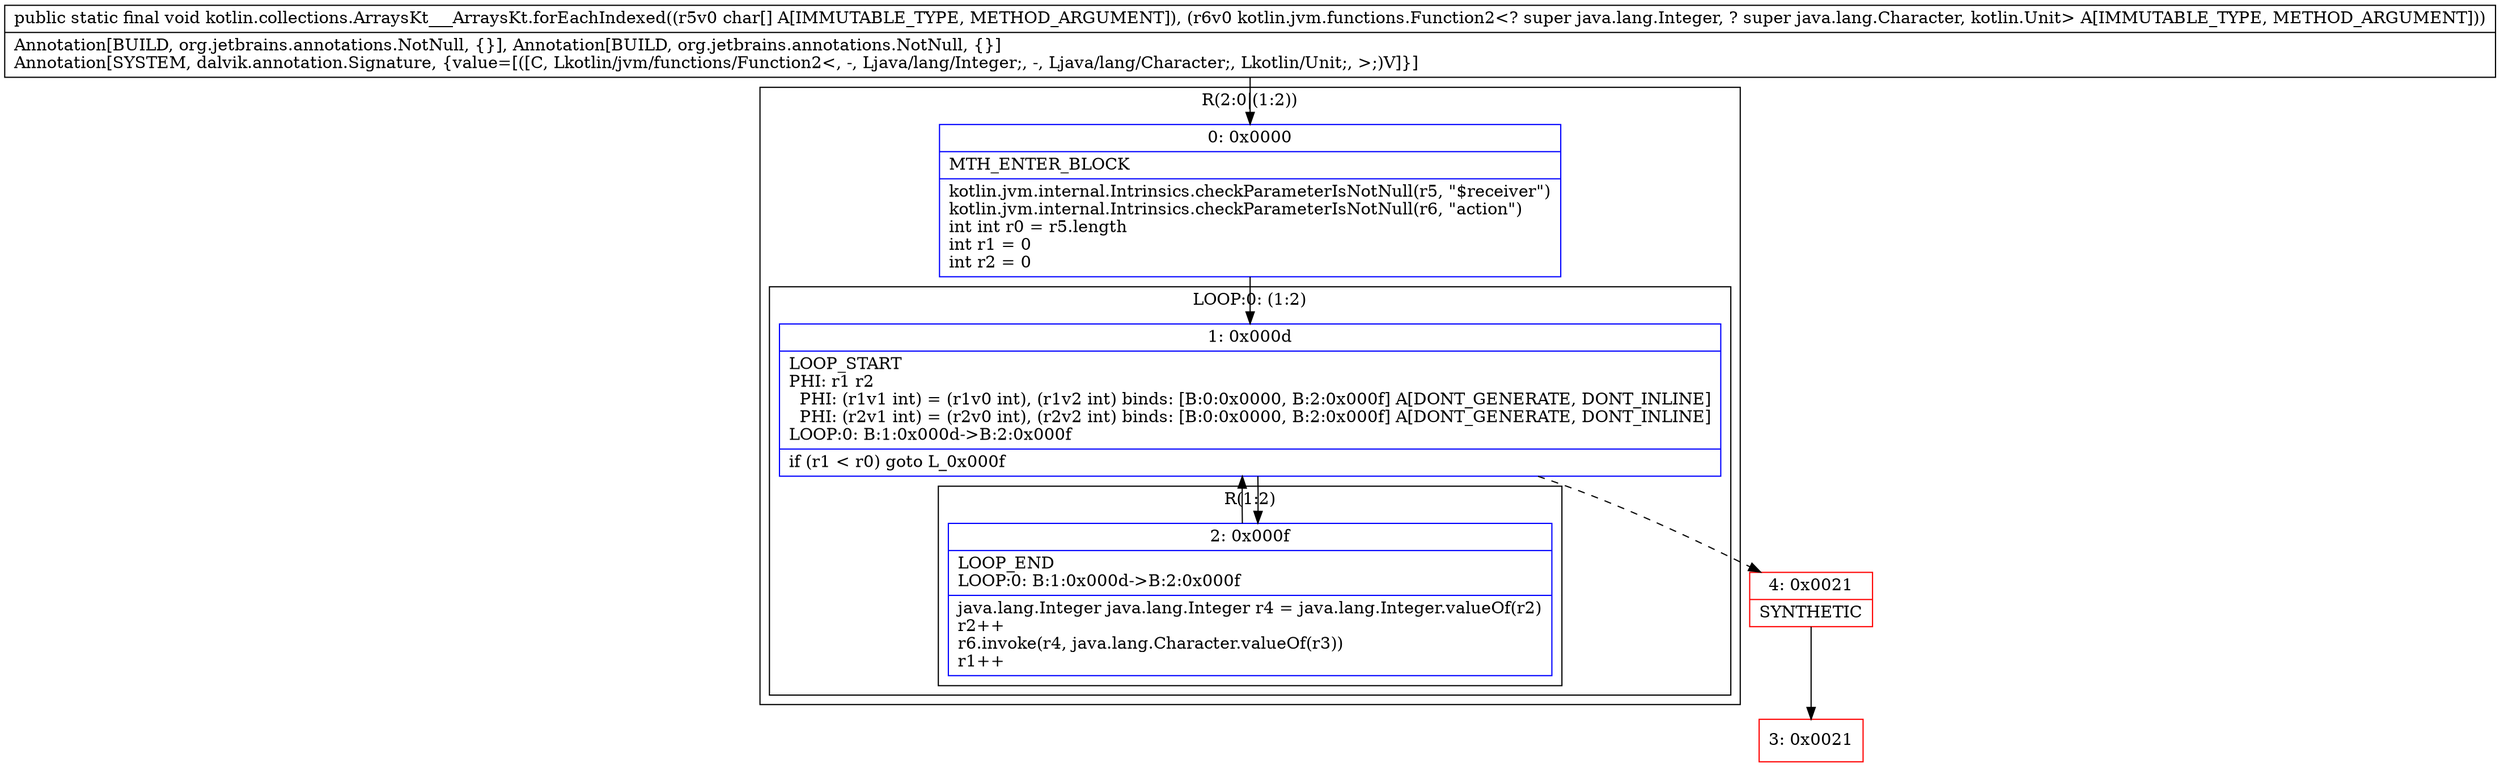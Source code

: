 digraph "CFG forkotlin.collections.ArraysKt___ArraysKt.forEachIndexed([CLkotlin\/jvm\/functions\/Function2;)V" {
subgraph cluster_Region_1381551243 {
label = "R(2:0|(1:2))";
node [shape=record,color=blue];
Node_0 [shape=record,label="{0\:\ 0x0000|MTH_ENTER_BLOCK\l|kotlin.jvm.internal.Intrinsics.checkParameterIsNotNull(r5, \"$receiver\")\lkotlin.jvm.internal.Intrinsics.checkParameterIsNotNull(r6, \"action\")\lint int r0 = r5.length\lint r1 = 0\lint r2 = 0\l}"];
subgraph cluster_LoopRegion_286354200 {
label = "LOOP:0: (1:2)";
node [shape=record,color=blue];
Node_1 [shape=record,label="{1\:\ 0x000d|LOOP_START\lPHI: r1 r2 \l  PHI: (r1v1 int) = (r1v0 int), (r1v2 int) binds: [B:0:0x0000, B:2:0x000f] A[DONT_GENERATE, DONT_INLINE]\l  PHI: (r2v1 int) = (r2v0 int), (r2v2 int) binds: [B:0:0x0000, B:2:0x000f] A[DONT_GENERATE, DONT_INLINE]\lLOOP:0: B:1:0x000d\-\>B:2:0x000f\l|if (r1 \< r0) goto L_0x000f\l}"];
subgraph cluster_Region_1640663303 {
label = "R(1:2)";
node [shape=record,color=blue];
Node_2 [shape=record,label="{2\:\ 0x000f|LOOP_END\lLOOP:0: B:1:0x000d\-\>B:2:0x000f\l|java.lang.Integer java.lang.Integer r4 = java.lang.Integer.valueOf(r2)\lr2++\lr6.invoke(r4, java.lang.Character.valueOf(r3))\lr1++\l}"];
}
}
}
Node_3 [shape=record,color=red,label="{3\:\ 0x0021}"];
Node_4 [shape=record,color=red,label="{4\:\ 0x0021|SYNTHETIC\l}"];
MethodNode[shape=record,label="{public static final void kotlin.collections.ArraysKt___ArraysKt.forEachIndexed((r5v0 char[] A[IMMUTABLE_TYPE, METHOD_ARGUMENT]), (r6v0 kotlin.jvm.functions.Function2\<? super java.lang.Integer, ? super java.lang.Character, kotlin.Unit\> A[IMMUTABLE_TYPE, METHOD_ARGUMENT]))  | Annotation[BUILD, org.jetbrains.annotations.NotNull, \{\}], Annotation[BUILD, org.jetbrains.annotations.NotNull, \{\}]\lAnnotation[SYSTEM, dalvik.annotation.Signature, \{value=[([C, Lkotlin\/jvm\/functions\/Function2\<, \-, Ljava\/lang\/Integer;, \-, Ljava\/lang\/Character;, Lkotlin\/Unit;, \>;)V]\}]\l}"];
MethodNode -> Node_0;
Node_0 -> Node_1;
Node_1 -> Node_2;
Node_1 -> Node_4[style=dashed];
Node_2 -> Node_1;
Node_4 -> Node_3;
}

